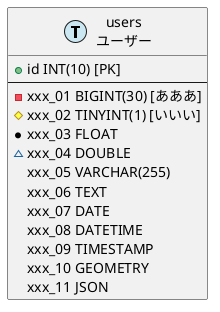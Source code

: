 @startuml sample

!define TRANSACTION CAE7F2

entity users as "users\nユーザー" <<T,TRANSACTION>> {
  + id INT(10) [PK]
  --
  - xxx_01 BIGINT(30) [あああ]
  # xxx_02 TINYINT(1) [いいい]
  * xxx_03 FLOAT
  ~ xxx_04 DOUBLE
  xxx_05 VARCHAR(255)
  xxx_06 TEXT
  xxx_07 DATE
  xxx_08 DATETIME
  xxx_09 TIMESTAMP
  xxx_10 GEOMETRY
  xxx_11 JSON
}

@enduml